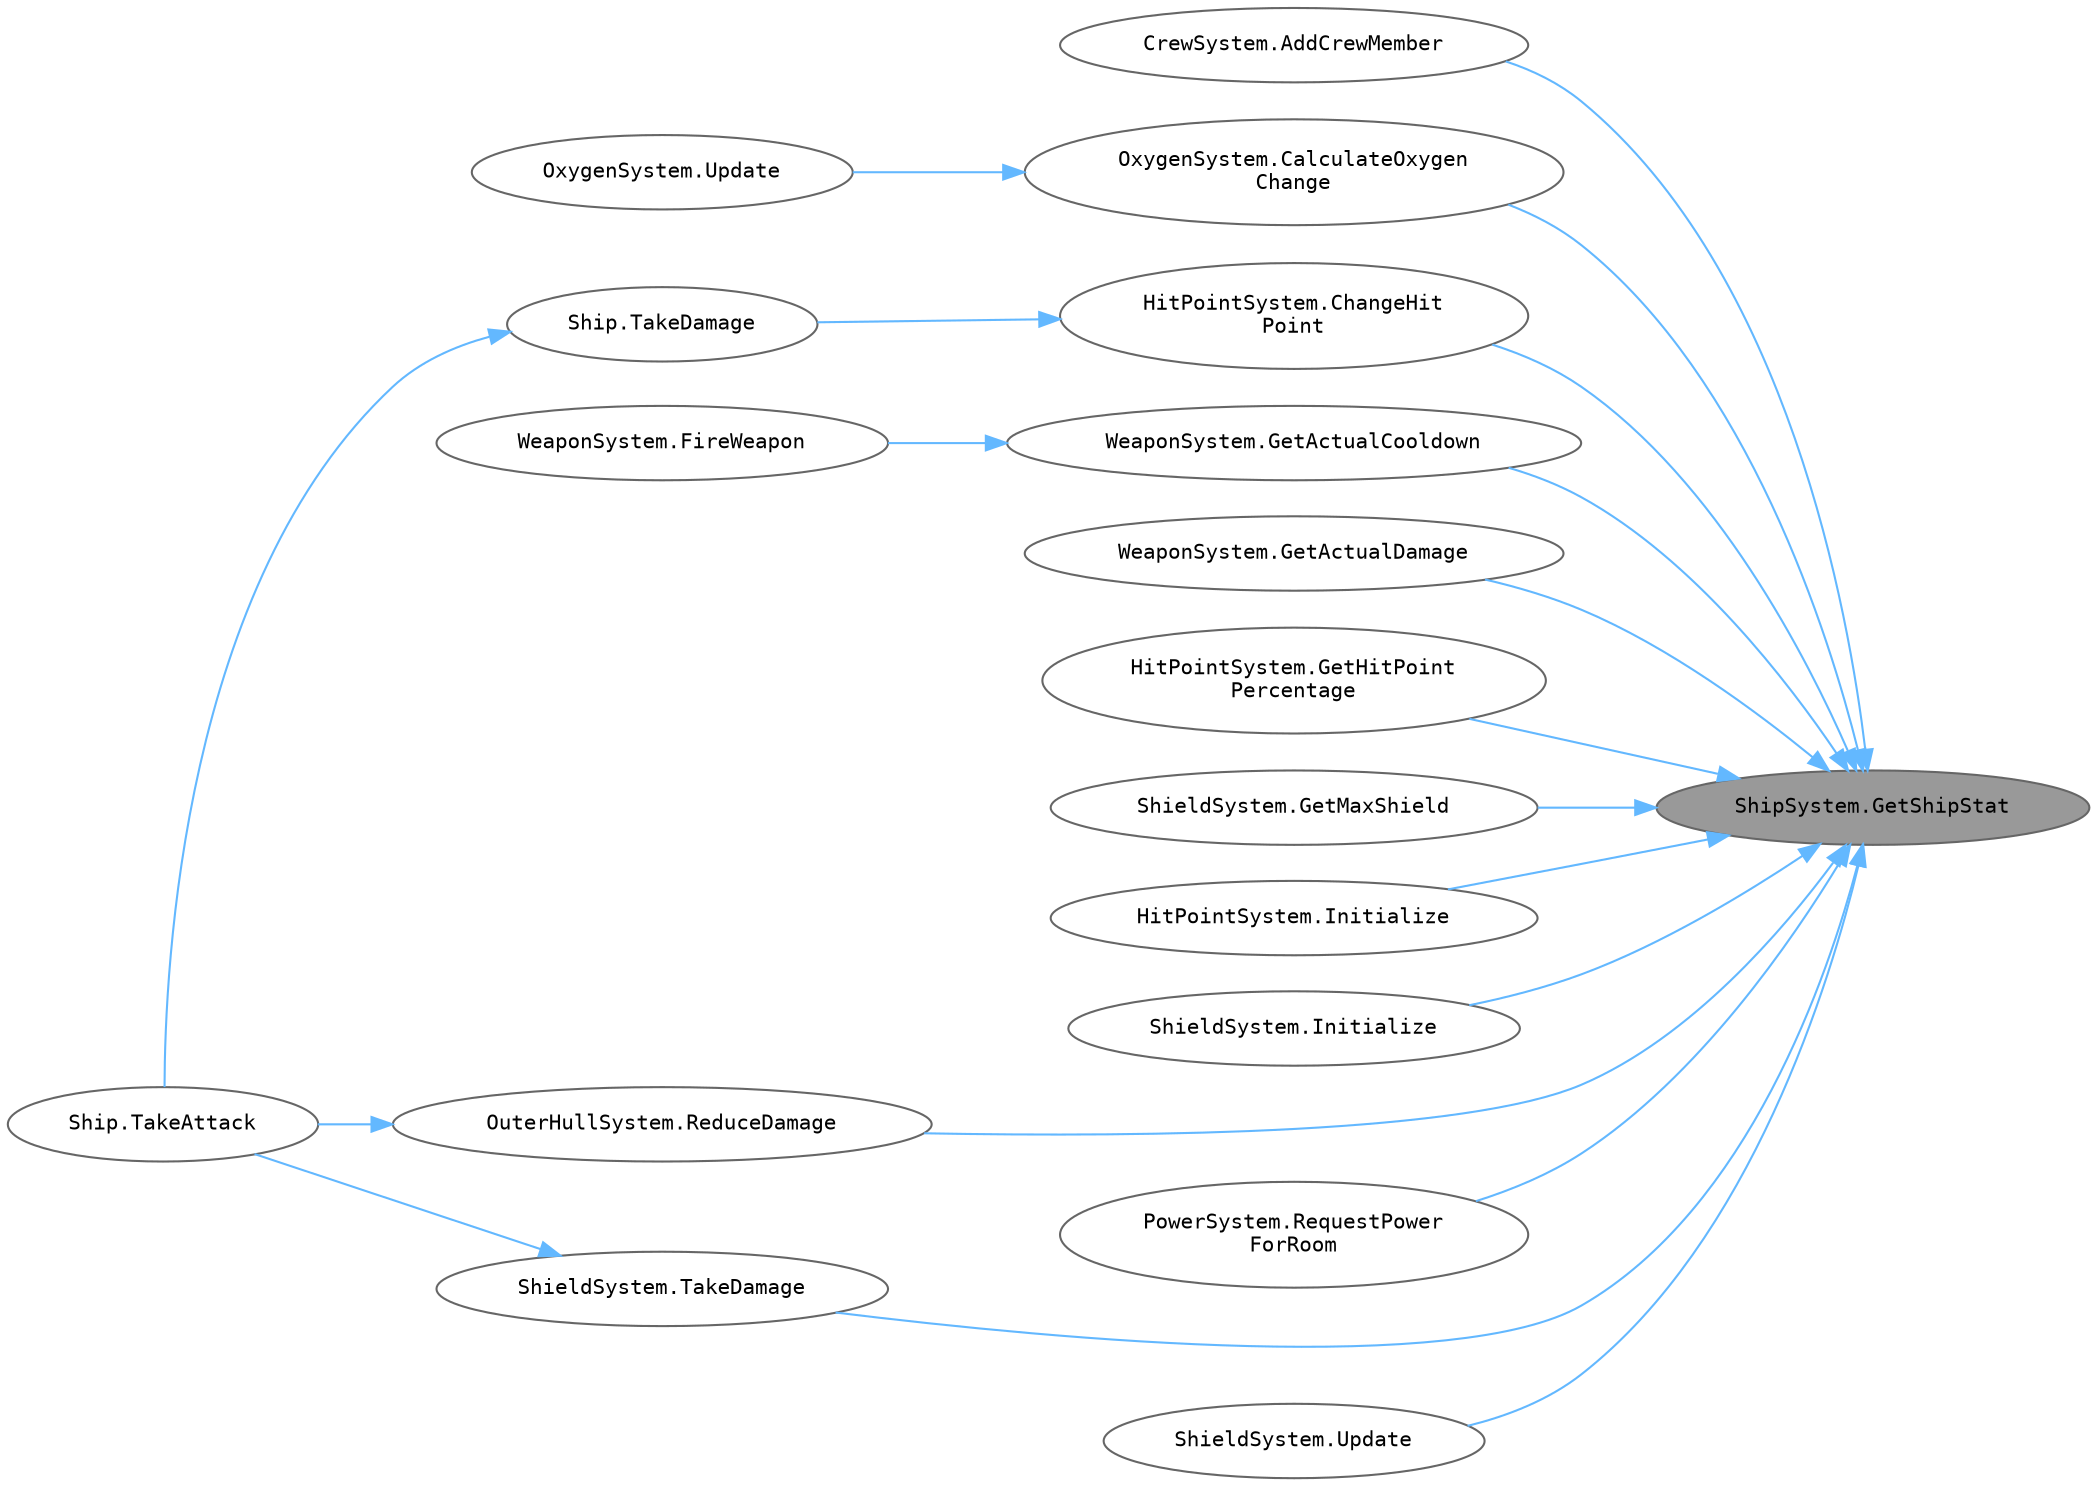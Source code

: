digraph "ShipSystem.GetShipStat"
{
 // INTERACTIVE_SVG=YES
 // LATEX_PDF_SIZE
  bgcolor="transparent";
  edge [fontname=Helvetica,fontsize=10,labelfontname=Helvetica,labelfontsize=10];
  node [fontname=Helvetica,fontsize=10,fontname=Consolas fontsize=10 style=filled height=0.2 width=0.4 margin=0.1];
  rankdir="RL";
  Node1 [id="Node000001",label="ShipSystem.GetShipStat",height=0.2,width=0.4,color="gray40", fillcolor="grey60", style="filled", fontcolor="black",tooltip="현재 함선의 특정 스탯 값을 가져옵니다."];
  Node1 -> Node2 [id="edge1_Node000001_Node000002",dir="back",color="steelblue1",style="solid",tooltip=" "];
  Node2 [id="Node000002",label="CrewSystem.AddCrewMember",height=0.2,width=0.4,color="grey40", fillcolor="white", style="filled",URL="$class_crew_system.html#ac905556b3519b6e4be328933edae06b7",tooltip="새로운 크루 멤버를 추가합니다."];
  Node1 -> Node3 [id="edge2_Node000001_Node000003",dir="back",color="steelblue1",style="solid",tooltip=" "];
  Node3 [id="Node000003",label="OxygenSystem.CalculateOxygen\lChange",height=0.2,width=0.4,color="grey40", fillcolor="white", style="filled",URL="$class_oxygen_system.html#a9e7b971ccb3d4aedc8221e90bfd48a11",tooltip="현재 산소 변화량을 계산합니다. 산소 생성량에서 소비량을 뺀 값을 반환합니다."];
  Node3 -> Node4 [id="edge3_Node000003_Node000004",dir="back",color="steelblue1",style="solid",tooltip=" "];
  Node4 [id="Node000004",label="OxygenSystem.Update",height=0.2,width=0.4,color="grey40", fillcolor="white", style="filled",URL="$class_oxygen_system.html#a82e6211ee26cf9357f35825709431420",tooltip="매 프레임마다 호출되어 산소 수치를 갱신합니다. 산소 생성량과 소비량을 계산하여 변화량을 적용합니다."];
  Node1 -> Node5 [id="edge4_Node000001_Node000005",dir="back",color="steelblue1",style="solid",tooltip=" "];
  Node5 [id="Node000005",label="HitPointSystem.ChangeHit\lPoint",height=0.2,width=0.4,color="grey40", fillcolor="white", style="filled",URL="$class_hit_point_system.html#afc57249cf7099f1cc807759fe5d83f50",tooltip="체력을 변경합니다. 양수이면 회복, 음수이면 피해를 의미합니다. 최대 체력을 초과하지 않으며, 0 아래로 내려가지 않습니다."];
  Node5 -> Node6 [id="edge5_Node000005_Node000006",dir="back",color="steelblue1",style="solid",tooltip=" "];
  Node6 [id="Node000006",label="Ship.TakeDamage",height=0.2,width=0.4,color="grey40", fillcolor="white", style="filled",URL="$class_ship.html#ac61b02cdac21a64fd326753ccb8ae96a",tooltip="함선에 직접 피해를 적용합니다. 체력을 감소시키고, 파괴되었는지 확인합니다."];
  Node6 -> Node7 [id="edge6_Node000006_Node000007",dir="back",color="steelblue1",style="solid",tooltip=" "];
  Node7 [id="Node000007",label="Ship.TakeAttack",height=0.2,width=0.4,color="grey40", fillcolor="white", style="filled",URL="$class_ship.html#a25d0e4e1201ebf27ff37a82f1eade78f",tooltip="무기 및 외부 방어 시스템을 포함한 실제 피해 계산 및 적용을 수행합니다."];
  Node1 -> Node8 [id="edge7_Node000001_Node000008",dir="back",color="steelblue1",style="solid",tooltip=" "];
  Node8 [id="Node000008",label="WeaponSystem.GetActualCooldown",height=0.2,width=0.4,color="grey40", fillcolor="white", style="filled",URL="$class_weapon_system.html#a624ae04a45c9a1472b259d8b8ce4cfa0",tooltip="실제 적용될 쿨다운 시간을 계산합니다. 쿨다운 보너스를 고려하여 기본 쿨타임을 감소시킵니다."];
  Node8 -> Node9 [id="edge8_Node000008_Node000009",dir="back",color="steelblue1",style="solid",tooltip=" "];
  Node9 [id="Node000009",label="WeaponSystem.FireWeapon",height=0.2,width=0.4,color="grey40", fillcolor="white", style="filled",URL="$class_weapon_system.html#a64079bfedade35f6d709125c2e037aa6",tooltip="지정한 인덱스의 무기를 대상에게 발사합니다. 무기가 준비된 상태일 경우에만 발사됩니다."];
  Node1 -> Node10 [id="edge9_Node000001_Node000010",dir="back",color="steelblue1",style="solid",tooltip=" "];
  Node10 [id="Node000010",label="WeaponSystem.GetActualDamage",height=0.2,width=0.4,color="grey40", fillcolor="white", style="filled",URL="$class_weapon_system.html#a76fad11c0e7c6d587a635081322f4b4f",tooltip="실제 적용될 데미지를 계산합니다. 데미지 보너스를 적용하여 최종 데미지를 산출합니다."];
  Node1 -> Node11 [id="edge10_Node000001_Node000011",dir="back",color="steelblue1",style="solid",tooltip=" "];
  Node11 [id="Node000011",label="HitPointSystem.GetHitPoint\lPercentage",height=0.2,width=0.4,color="grey40", fillcolor="white", style="filled",URL="$class_hit_point_system.html#abe2111690dc484e8a3e3a3d1ec129d52",tooltip="현재 체력의 퍼센트 값을 반환합니다. (0 ~ 100)"];
  Node1 -> Node12 [id="edge11_Node000001_Node000012",dir="back",color="steelblue1",style="solid",tooltip=" "];
  Node12 [id="Node000012",label="ShieldSystem.GetMaxShield",height=0.2,width=0.4,color="grey40", fillcolor="white", style="filled",URL="$class_shield_system.html#a190cc0fb594748a735b546c52038bfb9",tooltip="쉴드의 최대 수치를 반환합니다."];
  Node1 -> Node13 [id="edge12_Node000001_Node000013",dir="back",color="steelblue1",style="solid",tooltip=" "];
  Node13 [id="Node000013",label="HitPointSystem.Initialize",height=0.2,width=0.4,color="grey40", fillcolor="white", style="filled",URL="$class_hit_point_system.html#a1922a765f4716727a403ae198456c49a",tooltip="시스템을 초기화하고 최대 체력으로 설정합니다."];
  Node1 -> Node14 [id="edge13_Node000001_Node000014",dir="back",color="steelblue1",style="solid",tooltip=" "];
  Node14 [id="Node000014",label="ShieldSystem.Initialize",height=0.2,width=0.4,color="grey40", fillcolor="white", style="filled",URL="$class_shield_system.html#a76f58c76950f395e01789c54e35c00df",tooltip="시스템을 초기화하고 쉴드를 최대치로 설정합니다."];
  Node1 -> Node15 [id="edge14_Node000001_Node000015",dir="back",color="steelblue1",style="solid",tooltip=" "];
  Node15 [id="Node000015",label="OuterHullSystem.ReduceDamage",height=0.2,width=0.4,color="grey40", fillcolor="white", style="filled",URL="$class_outer_hull_system.html#a546cc38872f4b8e97bb31c84214e0d5d",tooltip="외부 선체의 피해 감소율을 적용하여 실질적인 피해량을 계산합니다."];
  Node15 -> Node7 [id="edge15_Node000015_Node000007",dir="back",color="steelblue1",style="solid",tooltip=" "];
  Node1 -> Node16 [id="edge16_Node000001_Node000016",dir="back",color="steelblue1",style="solid",tooltip=" "];
  Node16 [id="Node000016",label="PowerSystem.RequestPower\lForRoom",height=0.2,width=0.4,color="grey40", fillcolor="white", style="filled",URL="$class_power_system.html#af311ccf5242a2eba89ba389034c7e60e",tooltip="특정 방에 전원을 공급하거나 차단합니다. 전원을 끄는 요청은 항상 성공하며, 전원을 켜는 경우엔 남은 전력을 확인합니다."];
  Node1 -> Node17 [id="edge17_Node000001_Node000017",dir="back",color="steelblue1",style="solid",tooltip=" "];
  Node17 [id="Node000017",label="ShieldSystem.TakeDamage",height=0.2,width=0.4,color="grey40", fillcolor="white", style="filled",URL="$class_shield_system.html#a50da4fedfbb95a2510abc2d1d7c5c0e2",tooltip="쉴드에 피해를 입히고, 남은 피해량을 반환합니다. 쉴드가 모두 소모되면 파괴 상태로 전환되며, 재활성화 타이머가 시작됩니다. 특정 무기 타입은 피해량 보정이 적용됩니다."];
  Node17 -> Node7 [id="edge18_Node000017_Node000007",dir="back",color="steelblue1",style="solid",tooltip=" "];
  Node1 -> Node18 [id="edge19_Node000001_Node000018",dir="back",color="steelblue1",style="solid",tooltip=" "];
  Node18 [id="Node000018",label="ShieldSystem.Update",height=0.2,width=0.4,color="grey40", fillcolor="white", style="filled",URL="$class_shield_system.html#a46cd008a11318d1b3a30744f325c0cdf",tooltip="매 프레임마다 호출되어 쉴드 상태를 갱신합니다. 파괴 상태일 경우 재활성화 타이머를 감소시키고, 파괴되지 않은 상태에서는 자동으로 쉴드를 재생성합니다."];
}
